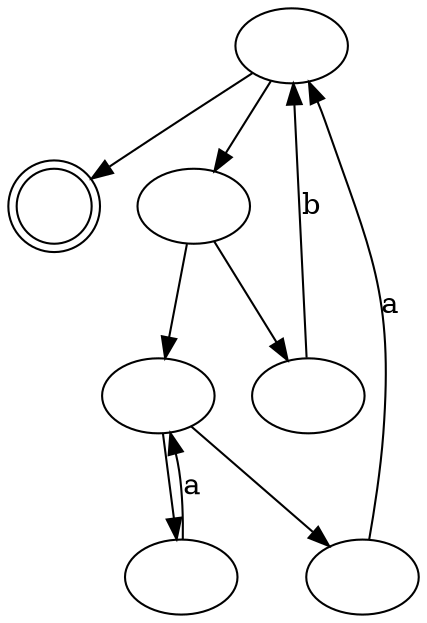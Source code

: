 digraph { 
			{
				-1 [shape=doublecircle][label=""]
			}
			node[label=""] 611247732 -> 1826348123 
node[label=""] 611247732 -> -1 
node[label=""] 1826348123 -> 535942888 
node[label=""] 1826348123 -> 1449136690 
node[label=""] 535942888 -> 1045703098 
node[label=""] 535942888 -> 1214137018 
node[label=""] 1045703098 -> 611247732 [label=a]
node[label=""] 1214137018 -> 535942888 [label=a]
node[label=""] 1449136690 -> 611247732 [label=b] 
		}

